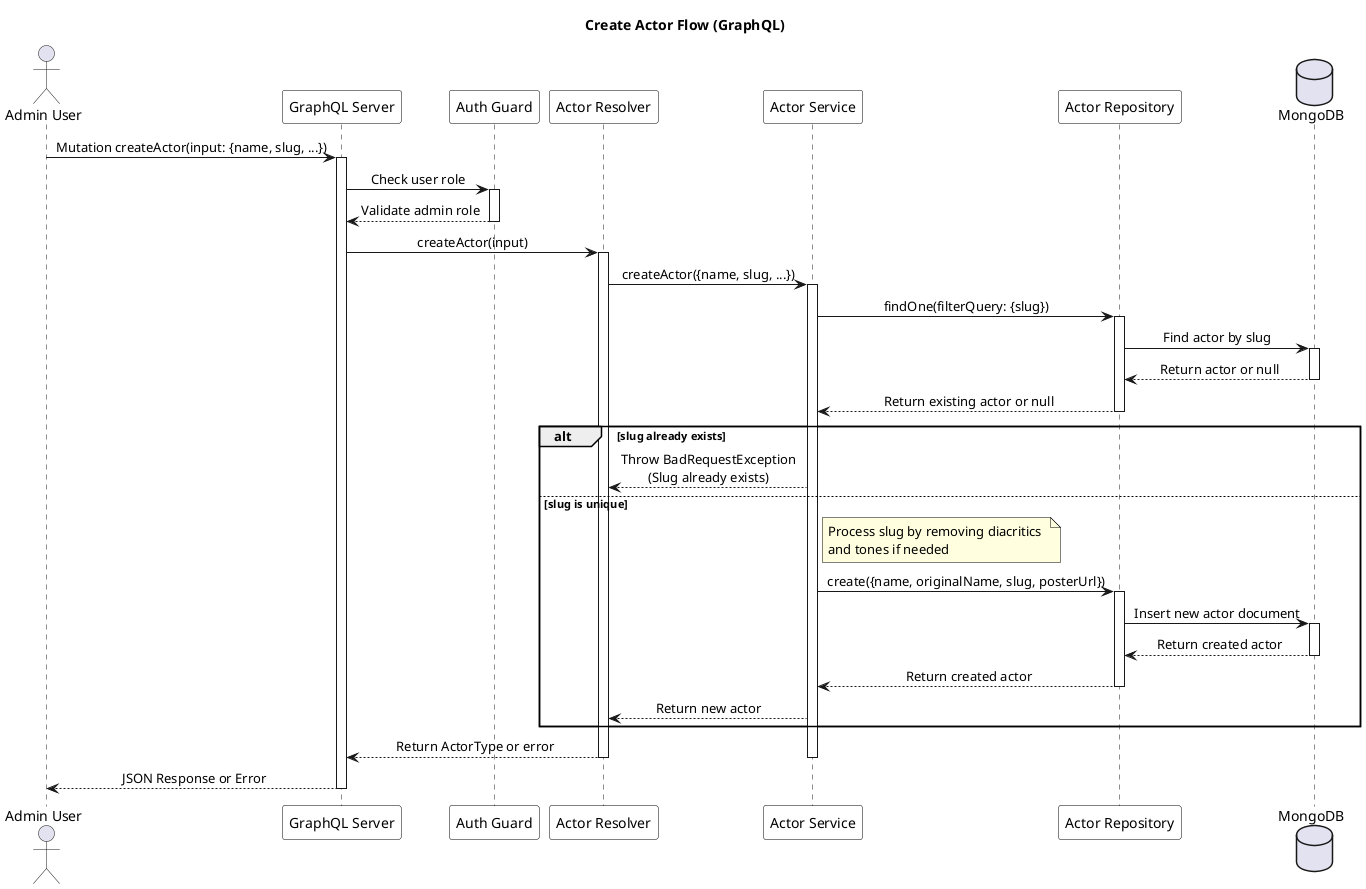 @startuml Create Actor Flow

skinparam SequenceMessageAlignment center
skinparam SequenceBoxBackgroundColor white
skinparam SequenceBoxBorderColor black
skinparam NoteBackgroundColor lightyellow
skinparam NoteBorderColor black
skinparam ParticipantBackgroundColor white
skinparam ParticipantBorderColor black

title Create Actor Flow (GraphQL)

actor "Admin User" as Admin
participant "GraphQL Server" as GraphQL
participant "Auth Guard" as Auth
participant "Actor Resolver" as Resolver
participant "Actor Service" as Service
participant "Actor Repository" as Repository
database "MongoDB" as DB

Admin -> GraphQL : Mutation createActor(input: {name, slug, ...})
activate GraphQL

GraphQL -> Auth : Check user role
activate Auth
Auth --> GraphQL : Validate admin role
deactivate Auth

GraphQL -> Resolver : createActor(input)
activate Resolver

Resolver -> Service : createActor({name, slug, ...})
activate Service

Service -> Repository : findOne(filterQuery: {slug})
activate Repository
Repository -> DB : Find actor by slug
activate DB
DB --> Repository : Return actor or null
deactivate DB
Repository --> Service : Return existing actor or null
deactivate Repository

alt slug already exists
    Service --> Resolver : Throw BadRequestException\n(Slug already exists)
else slug is unique
    note right of Service
        Process slug by removing diacritics 
        and tones if needed
    end note
    
    Service -> Repository : create({name, originalName, slug, posterUrl})
    activate Repository
    Repository -> DB : Insert new actor document
    activate DB
    DB --> Repository : Return created actor
    deactivate DB
    Repository --> Service : Return created actor
    deactivate Repository
    
    Service --> Resolver : Return new actor
end

Resolver --> GraphQL : Return ActorType or error
deactivate Service
deactivate Resolver

GraphQL --> Admin : JSON Response or Error
deactivate GraphQL

@enduml 